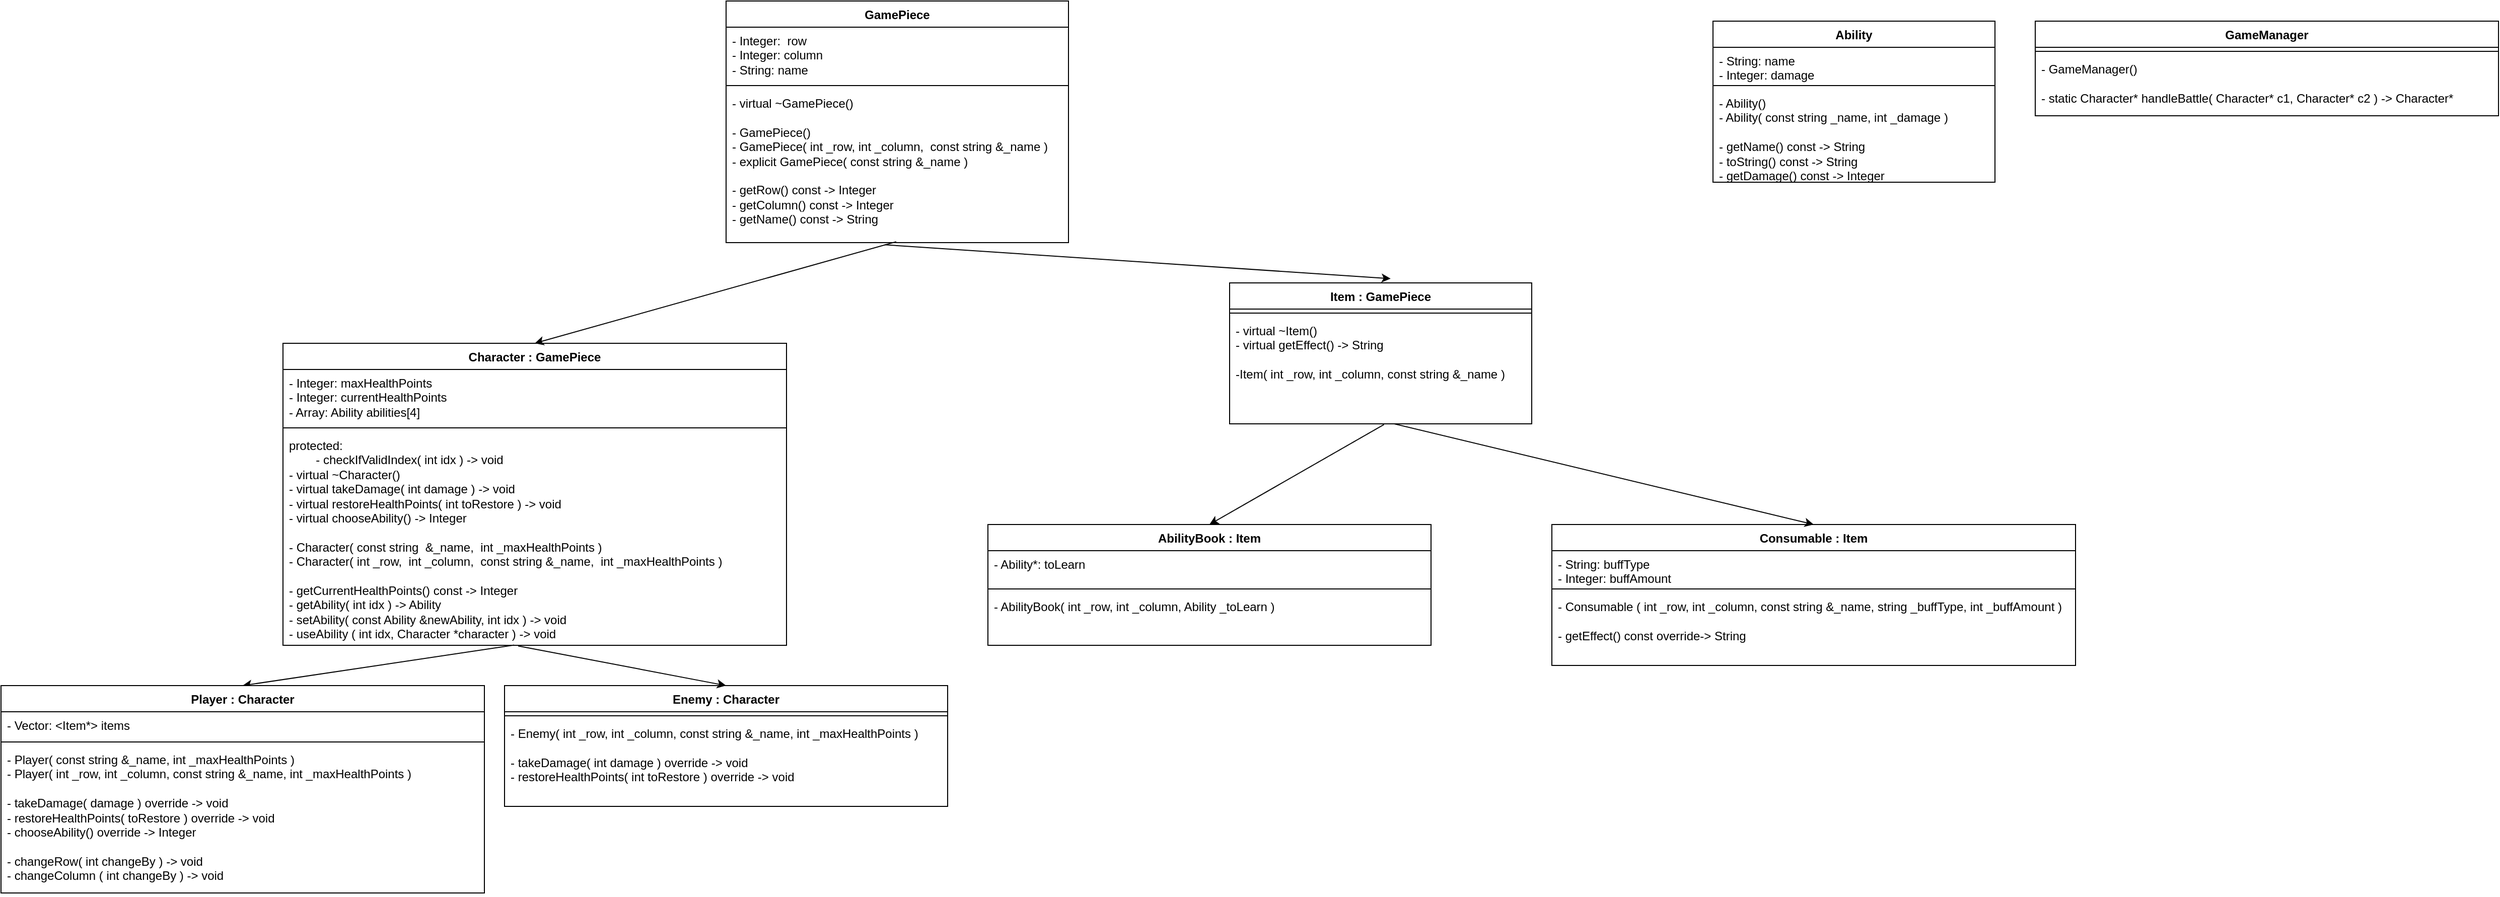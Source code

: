 <mxfile version="22.1.22" type="embed">
  <diagram id="C5RBs43oDa-KdzZeNtuy" name="Page-1">
    <mxGraphModel dx="3032" dy="806" grid="1" gridSize="20" guides="1" tooltips="1" connect="1" arrows="1" fold="1" page="1" pageScale="1" pageWidth="1600" pageHeight="1200" math="0" shadow="0">
      <root>
        <mxCell id="WIyWlLk6GJQsqaUBKTNV-0" />
        <mxCell id="WIyWlLk6GJQsqaUBKTNV-1" parent="WIyWlLk6GJQsqaUBKTNV-0" />
        <mxCell id="0" value="GamePiece" style="swimlane;fontStyle=1;align=center;verticalAlign=top;childLayout=stackLayout;horizontal=1;startSize=26;horizontalStack=0;resizeParent=1;resizeParentMax=0;resizeLast=0;collapsible=1;marginBottom=0;whiteSpace=wrap;html=1;" parent="WIyWlLk6GJQsqaUBKTNV-1" vertex="1">
          <mxGeometry x="660" y="20" width="340" height="240" as="geometry" />
        </mxCell>
        <mxCell id="1" value="- Integer:&amp;nbsp; row&lt;br&gt;- Integer: column&lt;br&gt;- String: name" style="text;strokeColor=none;fillColor=none;align=left;verticalAlign=top;spacingLeft=4;spacingRight=4;overflow=hidden;rotatable=0;points=[[0,0.5],[1,0.5]];portConstraint=eastwest;whiteSpace=wrap;html=1;" parent="0" vertex="1">
          <mxGeometry y="26" width="340" height="54" as="geometry" />
        </mxCell>
        <mxCell id="2" value="" style="line;strokeWidth=1;fillColor=none;align=left;verticalAlign=middle;spacingTop=-1;spacingLeft=3;spacingRight=3;rotatable=0;labelPosition=right;points=[];portConstraint=eastwest;strokeColor=inherit;" parent="0" vertex="1">
          <mxGeometry y="80" width="340" height="8" as="geometry" />
        </mxCell>
        <mxCell id="3" value="- virtual ~GamePiece()&lt;br&gt;&lt;br&gt;- GamePiece()&lt;br&gt;- GamePiece( int _row, int _column,&amp;nbsp; const string &amp;amp;_name )&lt;br&gt;- explicit GamePiece( const string &amp;amp;_name )&lt;br&gt;&lt;br&gt;- getRow() const -&amp;gt; Integer&lt;br&gt;- getColumn() const -&amp;gt; Integer&lt;br&gt;- getName() const -&amp;gt; String" style="text;strokeColor=none;fillColor=none;align=left;verticalAlign=top;spacingLeft=4;spacingRight=4;overflow=hidden;rotatable=0;points=[[0,0.5],[1,0.5]];portConstraint=eastwest;whiteSpace=wrap;html=1;" parent="0" vertex="1">
          <mxGeometry y="88" width="340" height="152" as="geometry" />
        </mxCell>
        <mxCell id="4" value="Character : GamePiece" style="swimlane;fontStyle=1;align=center;verticalAlign=top;childLayout=stackLayout;horizontal=1;startSize=26;horizontalStack=0;resizeParent=1;resizeParentMax=0;resizeLast=0;collapsible=1;marginBottom=0;whiteSpace=wrap;html=1;" parent="WIyWlLk6GJQsqaUBKTNV-1" vertex="1">
          <mxGeometry x="220" y="360" width="500" height="300" as="geometry" />
        </mxCell>
        <mxCell id="5" value="- Integer: maxHealthPoints&lt;br&gt;- Integer: currentHealthPoints&lt;br&gt;- Array: Ability abilities[4]" style="text;strokeColor=none;fillColor=none;align=left;verticalAlign=top;spacingLeft=4;spacingRight=4;overflow=hidden;rotatable=0;points=[[0,0.5],[1,0.5]];portConstraint=eastwest;whiteSpace=wrap;html=1;" parent="4" vertex="1">
          <mxGeometry y="26" width="500" height="54" as="geometry" />
        </mxCell>
        <mxCell id="6" value="" style="line;strokeWidth=1;fillColor=none;align=left;verticalAlign=middle;spacingTop=-1;spacingLeft=3;spacingRight=3;rotatable=0;labelPosition=right;points=[];portConstraint=eastwest;strokeColor=inherit;" parent="4" vertex="1">
          <mxGeometry y="80" width="500" height="8" as="geometry" />
        </mxCell>
        <mxCell id="7" value="protected:&lt;br&gt;&lt;span style=&quot;white-space: pre;&quot;&gt;&#x9;&lt;/span&gt;- checkIfValidIndex( int idx ) -&amp;gt; void&lt;br&gt;- virtual ~Character()&lt;br&gt;- virtual takeDamage( int damage ) -&amp;gt; void&lt;br style=&quot;border-color: var(--border-color);&quot;&gt;- virtual restoreHealthPoints( int toRestore ) -&amp;gt; void&lt;br&gt;- virtual chooseAbility() -&amp;gt; Integer&lt;br&gt;&lt;br&gt;- Character( const string&amp;nbsp; &amp;amp;_name,&amp;nbsp; int _maxHealthPoints )&lt;br&gt;- Character( int _row,&amp;nbsp; int _column,&amp;nbsp; const string &amp;amp;_name,&amp;nbsp; int _maxHealthPoints )&lt;br&gt;&lt;br&gt;- getCurrentHealthPoints() const -&amp;gt; Integer&lt;br&gt;- getAbility( int idx ) -&amp;gt; Ability&lt;br&gt;- setAbility( const Ability &amp;amp;newAbility, int idx ) -&amp;gt; void&lt;br&gt;- useAbility ( int idx, Character *character ) -&amp;gt; void" style="text;strokeColor=none;fillColor=none;align=left;verticalAlign=top;spacingLeft=4;spacingRight=4;overflow=hidden;rotatable=0;points=[[0,0.5],[1,0.5]];portConstraint=eastwest;whiteSpace=wrap;html=1;" parent="4" vertex="1">
          <mxGeometry y="88" width="500" height="212" as="geometry" />
        </mxCell>
        <mxCell id="10" value="" style="endArrow=classic;html=1;rounded=0;entryX=0.5;entryY=0;entryDx=0;entryDy=0;exitX=0.497;exitY=0.994;exitDx=0;exitDy=0;exitPerimeter=0;" parent="WIyWlLk6GJQsqaUBKTNV-1" source="3" target="4" edge="1">
          <mxGeometry width="50" height="50" relative="1" as="geometry">
            <mxPoint x="580" y="390" as="sourcePoint" />
            <mxPoint x="720" y="340" as="targetPoint" />
          </mxGeometry>
        </mxCell>
        <mxCell id="17" value="Enemy : Character" style="swimlane;fontStyle=1;align=center;verticalAlign=top;childLayout=stackLayout;horizontal=1;startSize=26;horizontalStack=0;resizeParent=1;resizeParentMax=0;resizeLast=0;collapsible=1;marginBottom=0;whiteSpace=wrap;html=1;" parent="WIyWlLk6GJQsqaUBKTNV-1" vertex="1">
          <mxGeometry x="440" y="700" width="440" height="120" as="geometry" />
        </mxCell>
        <mxCell id="19" value="" style="line;strokeWidth=1;fillColor=none;align=left;verticalAlign=middle;spacingTop=-1;spacingLeft=3;spacingRight=3;rotatable=0;labelPosition=right;points=[];portConstraint=eastwest;strokeColor=inherit;" parent="17" vertex="1">
          <mxGeometry y="26" width="440" height="8" as="geometry" />
        </mxCell>
        <mxCell id="20" value="- Enemy( int _row, int _column, const string &amp;amp;_name, int _maxHealthPoints )&lt;br&gt;&lt;br&gt;- takeDamage( int damage ) override -&amp;gt; void&lt;br&gt;- restoreHealthPoints( int toRestore ) override -&amp;gt; void&lt;br&gt;" style="text;strokeColor=none;fillColor=none;align=left;verticalAlign=top;spacingLeft=4;spacingRight=4;overflow=hidden;rotatable=0;points=[[0,0.5],[1,0.5]];portConstraint=eastwest;whiteSpace=wrap;html=1;" parent="17" vertex="1">
          <mxGeometry y="34" width="440" height="86" as="geometry" />
        </mxCell>
        <mxCell id="21" value="" style="endArrow=classic;html=1;rounded=0;exitX=0.459;exitY=0.999;exitDx=0;exitDy=0;exitPerimeter=0;entryX=0.5;entryY=0;entryDx=0;entryDy=0;" parent="WIyWlLk6GJQsqaUBKTNV-1" source="7" target="54" edge="1">
          <mxGeometry width="50" height="50" relative="1" as="geometry">
            <mxPoint x="700" y="750" as="sourcePoint" />
            <mxPoint x="220" y="680" as="targetPoint" />
          </mxGeometry>
        </mxCell>
        <mxCell id="22" value="" style="endArrow=classic;html=1;rounded=0;entryX=0.5;entryY=0;entryDx=0;entryDy=0;exitX=0.467;exitY=1.003;exitDx=0;exitDy=0;exitPerimeter=0;" parent="WIyWlLk6GJQsqaUBKTNV-1" source="7" target="17" edge="1">
          <mxGeometry width="50" height="50" relative="1" as="geometry">
            <mxPoint x="560" y="640" as="sourcePoint" />
            <mxPoint x="750" y="700" as="targetPoint" />
          </mxGeometry>
        </mxCell>
        <mxCell id="24" value="Item : GamePiece" style="swimlane;fontStyle=1;align=center;verticalAlign=top;childLayout=stackLayout;horizontal=1;startSize=26;horizontalStack=0;resizeParent=1;resizeParentMax=0;resizeLast=0;collapsible=1;marginBottom=0;whiteSpace=wrap;html=1;" parent="WIyWlLk6GJQsqaUBKTNV-1" vertex="1">
          <mxGeometry x="1160" y="300" width="300" height="140" as="geometry" />
        </mxCell>
        <mxCell id="26" value="" style="line;strokeWidth=1;fillColor=none;align=left;verticalAlign=middle;spacingTop=-1;spacingLeft=3;spacingRight=3;rotatable=0;labelPosition=right;points=[];portConstraint=eastwest;strokeColor=inherit;" parent="24" vertex="1">
          <mxGeometry y="26" width="300" height="8" as="geometry" />
        </mxCell>
        <mxCell id="27" value="- virtual ~Item()&lt;br&gt;- virtual getEffect() -&amp;gt; String&lt;br&gt;&lt;br&gt;-Item( int _row, int _column, const string &amp;amp;_name )&lt;br&gt;" style="text;strokeColor=none;fillColor=none;align=left;verticalAlign=top;spacingLeft=4;spacingRight=4;overflow=hidden;rotatable=0;points=[[0,0.5],[1,0.5]];portConstraint=eastwest;whiteSpace=wrap;html=1;" parent="24" vertex="1">
          <mxGeometry y="34" width="300" height="106" as="geometry" />
        </mxCell>
        <mxCell id="28" value="" style="endArrow=classic;html=1;rounded=0;entryX=0.533;entryY=-0.03;entryDx=0;entryDy=0;entryPerimeter=0;exitX=0.463;exitY=1.014;exitDx=0;exitDy=0;exitPerimeter=0;" parent="WIyWlLk6GJQsqaUBKTNV-1" source="3" target="24" edge="1">
          <mxGeometry width="50" height="50" relative="1" as="geometry">
            <mxPoint x="700" y="510" as="sourcePoint" />
            <mxPoint x="750" y="460" as="targetPoint" />
          </mxGeometry>
        </mxCell>
        <mxCell id="29" value="AbilityBook : Item" style="swimlane;fontStyle=1;align=center;verticalAlign=top;childLayout=stackLayout;horizontal=1;startSize=26;horizontalStack=0;resizeParent=1;resizeParentMax=0;resizeLast=0;collapsible=1;marginBottom=0;whiteSpace=wrap;html=1;" parent="WIyWlLk6GJQsqaUBKTNV-1" vertex="1">
          <mxGeometry x="920" y="540" width="440" height="120" as="geometry" />
        </mxCell>
        <mxCell id="30" value="- Ability*: toLearn" style="text;strokeColor=none;fillColor=none;align=left;verticalAlign=top;spacingLeft=4;spacingRight=4;overflow=hidden;rotatable=0;points=[[0,0.5],[1,0.5]];portConstraint=eastwest;whiteSpace=wrap;html=1;" parent="29" vertex="1">
          <mxGeometry y="26" width="440" height="34" as="geometry" />
        </mxCell>
        <mxCell id="31" value="" style="line;strokeWidth=1;fillColor=none;align=left;verticalAlign=middle;spacingTop=-1;spacingLeft=3;spacingRight=3;rotatable=0;labelPosition=right;points=[];portConstraint=eastwest;strokeColor=inherit;" parent="29" vertex="1">
          <mxGeometry y="60" width="440" height="8" as="geometry" />
        </mxCell>
        <mxCell id="32" value="- AbilityBook( int _row, int _column, Ability _toLearn )&lt;br&gt;&lt;br&gt;" style="text;strokeColor=none;fillColor=none;align=left;verticalAlign=top;spacingLeft=4;spacingRight=4;overflow=hidden;rotatable=0;points=[[0,0.5],[1,0.5]];portConstraint=eastwest;whiteSpace=wrap;html=1;" parent="29" vertex="1">
          <mxGeometry y="68" width="440" height="52" as="geometry" />
        </mxCell>
        <mxCell id="44" value="Consumable : Item" style="swimlane;fontStyle=1;align=center;verticalAlign=top;childLayout=stackLayout;horizontal=1;startSize=26;horizontalStack=0;resizeParent=1;resizeParentMax=0;resizeLast=0;collapsible=1;marginBottom=0;whiteSpace=wrap;html=1;" parent="WIyWlLk6GJQsqaUBKTNV-1" vertex="1">
          <mxGeometry x="1480" y="540" width="520" height="140" as="geometry" />
        </mxCell>
        <mxCell id="45" value="- String: buffType&lt;br&gt;- Integer: buffAmount" style="text;strokeColor=none;fillColor=none;align=left;verticalAlign=top;spacingLeft=4;spacingRight=4;overflow=hidden;rotatable=0;points=[[0,0.5],[1,0.5]];portConstraint=eastwest;whiteSpace=wrap;html=1;" parent="44" vertex="1">
          <mxGeometry y="26" width="520" height="34" as="geometry" />
        </mxCell>
        <mxCell id="46" value="" style="line;strokeWidth=1;fillColor=none;align=left;verticalAlign=middle;spacingTop=-1;spacingLeft=3;spacingRight=3;rotatable=0;labelPosition=right;points=[];portConstraint=eastwest;strokeColor=inherit;" parent="44" vertex="1">
          <mxGeometry y="60" width="520" height="8" as="geometry" />
        </mxCell>
        <mxCell id="47" value="- Consumable ( int _row, int _column, const string &amp;amp;_name, string _buffType, int _buffAmount )&lt;br&gt;&lt;br&gt;- getEffect() const override-&amp;gt; String" style="text;strokeColor=none;fillColor=none;align=left;verticalAlign=top;spacingLeft=4;spacingRight=4;overflow=hidden;rotatable=0;points=[[0,0.5],[1,0.5]];portConstraint=eastwest;whiteSpace=wrap;html=1;" parent="44" vertex="1">
          <mxGeometry y="68" width="520" height="72" as="geometry" />
        </mxCell>
        <mxCell id="48" value="" style="endArrow=classic;html=1;rounded=0;entryX=0.5;entryY=0;entryDx=0;entryDy=0;exitX=0.511;exitY=1.006;exitDx=0;exitDy=0;exitPerimeter=0;" parent="WIyWlLk6GJQsqaUBKTNV-1" source="27" target="29" edge="1">
          <mxGeometry width="50" height="50" relative="1" as="geometry">
            <mxPoint x="1020" y="490" as="sourcePoint" />
            <mxPoint x="1070" y="440" as="targetPoint" />
          </mxGeometry>
        </mxCell>
        <mxCell id="49" value="" style="endArrow=classic;html=1;rounded=0;entryX=0.5;entryY=0;entryDx=0;entryDy=0;exitX=0.545;exitY=1;exitDx=0;exitDy=0;exitPerimeter=0;" parent="WIyWlLk6GJQsqaUBKTNV-1" source="27" target="44" edge="1">
          <mxGeometry width="50" height="50" relative="1" as="geometry">
            <mxPoint x="1020" y="510" as="sourcePoint" />
            <mxPoint x="1070" y="460" as="targetPoint" />
          </mxGeometry>
        </mxCell>
        <mxCell id="50" value="Ability" style="swimlane;fontStyle=1;align=center;verticalAlign=top;childLayout=stackLayout;horizontal=1;startSize=26;horizontalStack=0;resizeParent=1;resizeParentMax=0;resizeLast=0;collapsible=1;marginBottom=0;whiteSpace=wrap;html=1;" parent="WIyWlLk6GJQsqaUBKTNV-1" vertex="1">
          <mxGeometry x="1640" y="40" width="280" height="160" as="geometry" />
        </mxCell>
        <mxCell id="51" value="- String: name&lt;br&gt;- Integer: damage" style="text;strokeColor=none;fillColor=none;align=left;verticalAlign=top;spacingLeft=4;spacingRight=4;overflow=hidden;rotatable=0;points=[[0,0.5],[1,0.5]];portConstraint=eastwest;whiteSpace=wrap;html=1;" parent="50" vertex="1">
          <mxGeometry y="26" width="280" height="34" as="geometry" />
        </mxCell>
        <mxCell id="52" value="" style="line;strokeWidth=1;fillColor=none;align=left;verticalAlign=middle;spacingTop=-1;spacingLeft=3;spacingRight=3;rotatable=0;labelPosition=right;points=[];portConstraint=eastwest;strokeColor=inherit;" parent="50" vertex="1">
          <mxGeometry y="60" width="280" height="8" as="geometry" />
        </mxCell>
        <mxCell id="53" value="- Ability()&lt;br&gt;- Ability( const string _name, int _damage )&lt;br&gt;&lt;br&gt;- getName() const -&amp;gt; String&lt;br&gt;- toString() const -&amp;gt; String&lt;br&gt;- getDamage() const -&amp;gt; Integer" style="text;strokeColor=none;fillColor=none;align=left;verticalAlign=top;spacingLeft=4;spacingRight=4;overflow=hidden;rotatable=0;points=[[0,0.5],[1,0.5]];portConstraint=eastwest;whiteSpace=wrap;html=1;" parent="50" vertex="1">
          <mxGeometry y="68" width="280" height="92" as="geometry" />
        </mxCell>
        <mxCell id="54" value="Player : Character" style="swimlane;fontStyle=1;align=center;verticalAlign=top;childLayout=stackLayout;horizontal=1;startSize=26;horizontalStack=0;resizeParent=1;resizeParentMax=0;resizeLast=0;collapsible=1;marginBottom=0;whiteSpace=wrap;html=1;" parent="WIyWlLk6GJQsqaUBKTNV-1" vertex="1">
          <mxGeometry x="-60" y="700" width="480" height="206" as="geometry" />
        </mxCell>
        <mxCell id="55" value="- Vector: &amp;lt;Item*&amp;gt; items" style="text;strokeColor=none;fillColor=none;align=left;verticalAlign=top;spacingLeft=4;spacingRight=4;overflow=hidden;rotatable=0;points=[[0,0.5],[1,0.5]];portConstraint=eastwest;whiteSpace=wrap;html=1;" parent="54" vertex="1">
          <mxGeometry y="26" width="480" height="26" as="geometry" />
        </mxCell>
        <mxCell id="56" value="" style="line;strokeWidth=1;fillColor=none;align=left;verticalAlign=middle;spacingTop=-1;spacingLeft=3;spacingRight=3;rotatable=0;labelPosition=right;points=[];portConstraint=eastwest;strokeColor=inherit;" parent="54" vertex="1">
          <mxGeometry y="52" width="480" height="8" as="geometry" />
        </mxCell>
        <mxCell id="59" value="- Player( const string &amp;amp;_name, int _maxHealthPoints )&lt;br&gt;- Player( int _row, int _column, const string &amp;amp;_name, int _maxHealthPoints )&lt;br&gt;&lt;br&gt;- takeDamage( damage ) override -&amp;gt; void&lt;br&gt;- restoreHealthPoints( toRestore ) override -&amp;gt; void&lt;br&gt;- chooseAbility() override -&amp;gt; Integer&lt;br&gt;&lt;br&gt;- changeRow( int changeBy ) -&amp;gt; void&lt;br&gt;- changeColumn ( int changeBy ) -&amp;gt; void" style="text;strokeColor=none;fillColor=none;align=left;verticalAlign=top;spacingLeft=4;spacingRight=4;overflow=hidden;rotatable=0;points=[[0,0.5],[1,0.5]];portConstraint=eastwest;whiteSpace=wrap;html=1;" parent="54" vertex="1">
          <mxGeometry y="60" width="480" height="146" as="geometry" />
        </mxCell>
        <mxCell id="60" value="GameManager" style="swimlane;fontStyle=1;align=center;verticalAlign=top;childLayout=stackLayout;horizontal=1;startSize=26;horizontalStack=0;resizeParent=1;resizeParentMax=0;resizeLast=0;collapsible=1;marginBottom=0;whiteSpace=wrap;html=1;" parent="WIyWlLk6GJQsqaUBKTNV-1" vertex="1">
          <mxGeometry x="1960" y="40" width="460" height="94" as="geometry" />
        </mxCell>
        <mxCell id="62" value="" style="line;strokeWidth=1;fillColor=none;align=left;verticalAlign=middle;spacingTop=-1;spacingLeft=3;spacingRight=3;rotatable=0;labelPosition=right;points=[];portConstraint=eastwest;strokeColor=inherit;" parent="60" vertex="1">
          <mxGeometry y="26" width="460" height="8" as="geometry" />
        </mxCell>
        <mxCell id="63" value="- GameManager()&lt;br&gt;&lt;br&gt;- static Character* handleBattle( Character* c1, Character* c2 ) -&amp;gt; Character*&lt;br&gt;" style="text;strokeColor=none;fillColor=none;align=left;verticalAlign=top;spacingLeft=4;spacingRight=4;overflow=hidden;rotatable=0;points=[[0,0.5],[1,0.5]];portConstraint=eastwest;whiteSpace=wrap;html=1;" parent="60" vertex="1">
          <mxGeometry y="34" width="460" height="60" as="geometry" />
        </mxCell>
      </root>
    </mxGraphModel>
  </diagram>
</mxfile>
